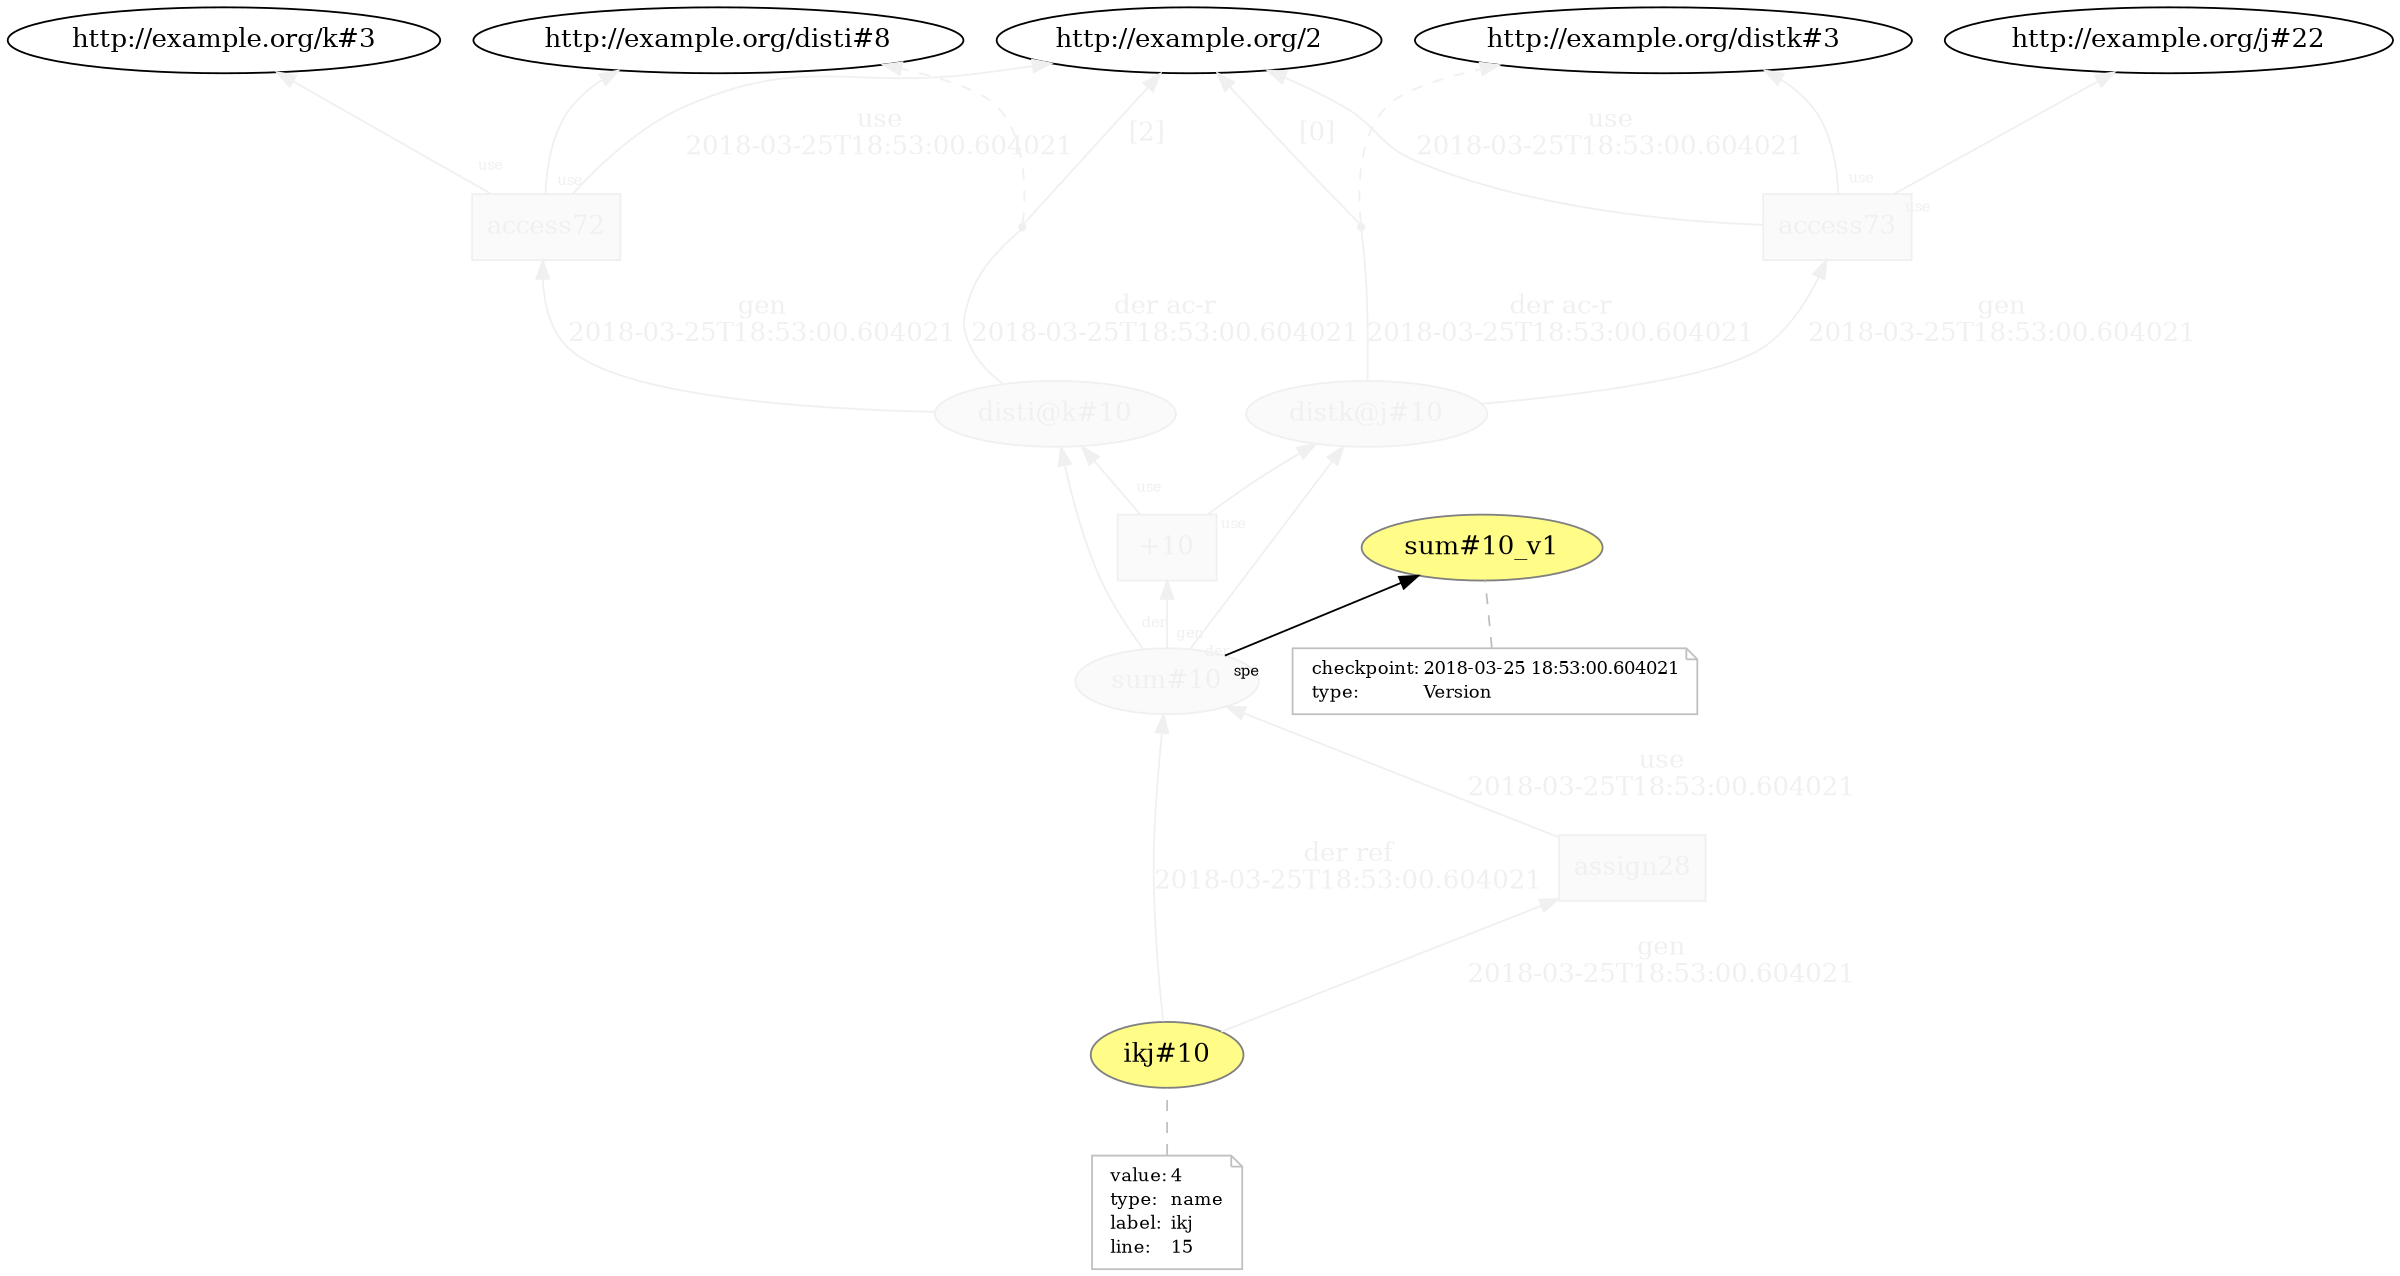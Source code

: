 digraph "PROV" { size="16,12"; rankdir="BT";
"http://example.org/disti@k#10" [fillcolor="#FAFAFA",color="#F0F0F0",style="filled",fontcolor="#F0F0F0",label="disti@k#10",URL="http://example.org/disti@k#10"]
"http://example.org/access72" [fillcolor="#FAFAFA",color="#F0F0F0",shape="polygon",sides="4",style="filled",fontcolor="#F0F0F0",label="access72",URL="http://example.org/access72"]
"bn0" [shape="point",label="",fontcolor="#F0F0F0",color="#F0F0F0"]
"http://example.org/disti@k#10" -> "bn0" [fontsize="14",distance="1.5",angle="60.0",rotation="20",label="der ac-r
2018-03-25T18:53:00.604021",arrowhead="none",fontcolor="#F0F0F0",color="#F0F0F0"]
"bn0" -> "http://example.org/disti#8" [style="dashed",fontcolor="#F0F0F0",color="#F0F0F0"]
"bn0" -> "http://example.org/2" [fontsize="14",distance="1.5",angle="60.0",rotation="20",label="[2]",fontcolor="#F0F0F0",color="#F0F0F0"]
"http://example.org/access72" -> "http://example.org/disti#8" [labelfontsize="8",labeldistance="1.5",labelangle="60.0",rotation="20",taillabel="use",fontcolor="#F0F0F0",color="#F0F0F0"]
"http://example.org/access72" -> "http://example.org/k#3" [labelfontsize="8",labeldistance="1.5",labelangle="60.0",rotation="20",taillabel="use",fontcolor="#F0F0F0",color="#F0F0F0"]
"http://example.org/distk@j#10" [fillcolor="#FAFAFA",color="#F0F0F0",style="filled",fontcolor="#F0F0F0",label="distk@j#10",URL="http://example.org/distk@j#10"]
"http://example.org/access73" [fillcolor="#FAFAFA",color="#F0F0F0",shape="polygon",sides="4",style="filled",fontcolor="#F0F0F0",label="access73",URL="http://example.org/access73"]
"bn1" [shape="point",label="",fontcolor="#F0F0F0",color="#F0F0F0"]
"http://example.org/distk@j#10" -> "bn1" [fontsize="14",distance="1.5",angle="60.0",rotation="20",label="der ac-r
2018-03-25T18:53:00.604021",arrowhead="none",fontcolor="#F0F0F0",color="#F0F0F0"]
"bn1" -> "http://example.org/distk#3" [style="dashed",fontcolor="#F0F0F0",color="#F0F0F0"]
"bn1" -> "http://example.org/2" [fontsize="14",distance="1.5",angle="60.0",rotation="20",label="[0]",fontcolor="#F0F0F0",color="#F0F0F0"]
"http://example.org/access73" -> "http://example.org/distk#3" [labelfontsize="8",labeldistance="1.5",labelangle="60.0",rotation="20",taillabel="use",fontcolor="#F0F0F0",color="#F0F0F0"]
"http://example.org/access73" -> "http://example.org/j#22" [labelfontsize="8",labeldistance="1.5",labelangle="60.0",rotation="20",taillabel="use",fontcolor="#F0F0F0",color="#F0F0F0"]
"http://example.org/sum#10" [fillcolor="#FAFAFA",color="#F0F0F0",style="filled",fontcolor="#F0F0F0",label="sum#10",URL="http://example.org/sum#10"]
"http://example.org/sum#10_v1" [fillcolor="#FFFC87",color="#808080",style="filled",label="sum#10_v1",URL="http://example.org/sum#10_v1"]
"http://example.org/sum#10_v1-attrs" [color="gray",shape="note",fontsize="10",fontcolor="black",label=<<TABLE cellpadding="0" border="0">
	<TR>
	    <TD align="left">checkpoint:</TD>
	    <TD align="left">2018-03-25 18:53:00.604021</TD>
	</TR>
	<TR>
	    <TD align="left">type:</TD>
	    <TD align="left">Version</TD>
	</TR>
</TABLE>>]
"http://example.org/sum#10_v1-attrs" -> "http://example.org/sum#10_v1" [color="gray",style="dashed",arrowhead="none"]
"http://example.org/sum#10" -> "http://example.org/sum#10_v1" [labelfontsize="8",labeldistance="1.5",labelangle="60.0",rotation="20",taillabel="spe"]
"http://example.org/+10" [fillcolor="#FAFAFA",color="#F0F0F0",shape="polygon",sides="4",style="filled",fontcolor="#F0F0F0",label="+10",URL="http://example.org/+10"]
"http://example.org/sum#10" -> "http://example.org/disti@k#10" [labelfontsize="8",labeldistance="1.5",labelangle="60.0",rotation="20",taillabel="der",fontcolor="#F0F0F0",color="#F0F0F0"]
"http://example.org/sum#10" -> "http://example.org/distk@j#10" [labelfontsize="8",labeldistance="1.5",labelangle="60.0",rotation="20",taillabel="der",fontcolor="#F0F0F0",color="#F0F0F0"]
"http://example.org/ikj#10" [fillcolor="#FFFC87",color="#808080",style="filled",label="ikj#10",URL="http://example.org/ikj#10"]
"http://example.org/ikj#10-attrs" [color="gray",shape="note",fontsize="10",fontcolor="black",label=<<TABLE cellpadding="0" border="0">
	<TR>
	    <TD align="left">value:</TD>
	    <TD align="left">4</TD>
	</TR>
	<TR>
	    <TD align="left">type:</TD>
	    <TD align="left">name</TD>
	</TR>
	<TR>
	    <TD align="left">label:</TD>
	    <TD align="left">ikj</TD>
	</TR>
	<TR>
	    <TD align="left">line:</TD>
	    <TD align="left">15</TD>
	</TR>
</TABLE>>]
"http://example.org/ikj#10-attrs" -> "http://example.org/ikj#10" [color="gray",style="dashed",arrowhead="none"]
"http://example.org/assign28" [fillcolor="#FAFAFA",color="#F0F0F0",shape="polygon",sides="4",style="filled",fontcolor="#F0F0F0",label="assign28",URL="http://example.org/assign28"]
"http://example.org/ikj#10" -> "http://example.org/sum#10" [fontsize="14",distance="1.5",angle="60.0",rotation="20",label="der ref
2018-03-25T18:53:00.604021",fontcolor="#F0F0F0",color="#F0F0F0"]
"http://example.org/assign28" -> "http://example.org/sum#10" [fontsize="14",distance="1.5",angle="60.0",rotation="20",label="use
2018-03-25T18:53:00.604021",fontcolor="#F0F0F0",color="#F0F0F0"]
"http://example.org/+10" -> "http://example.org/disti@k#10" [labelfontsize="8",labeldistance="1.5",labelangle="60.0",rotation="20",taillabel="use",fontcolor="#F0F0F0",color="#F0F0F0"]
"http://example.org/+10" -> "http://example.org/distk@j#10" [labelfontsize="8",labeldistance="1.5",labelangle="60.0",rotation="20",taillabel="use",fontcolor="#F0F0F0",color="#F0F0F0"]
"http://example.org/access73" -> "http://example.org/2" [fontsize="14",distance="1.5",angle="60.0",rotation="20",label="use
2018-03-25T18:53:00.604021",fontcolor="#F0F0F0",color="#F0F0F0"]
"http://example.org/access72" -> "http://example.org/2" [fontsize="14",distance="1.5",angle="60.0",rotation="20",label="use
2018-03-25T18:53:00.604021",fontcolor="#F0F0F0",color="#F0F0F0"]
"http://example.org/disti@k#10" -> "http://example.org/access72" [fontsize="14",distance="1.5",angle="60.0",rotation="20",label="gen
2018-03-25T18:53:00.604021",fontcolor="#F0F0F0",color="#F0F0F0"]
"http://example.org/sum#10" -> "http://example.org/+10" [labelfontsize="8",labeldistance="1.5",labelangle="60.0",rotation="20",taillabel="gen",fontcolor="#F0F0F0",color="#F0F0F0"]
"http://example.org/distk@j#10" -> "http://example.org/access73" [fontsize="14",distance="1.5",angle="60.0",rotation="20",label="gen
2018-03-25T18:53:00.604021",fontcolor="#F0F0F0",color="#F0F0F0"]
"http://example.org/ikj#10" -> "http://example.org/assign28" [fontsize="14",distance="1.5",angle="60.0",rotation="20",label="gen
2018-03-25T18:53:00.604021",fontcolor="#F0F0F0",color="#F0F0F0"]
}